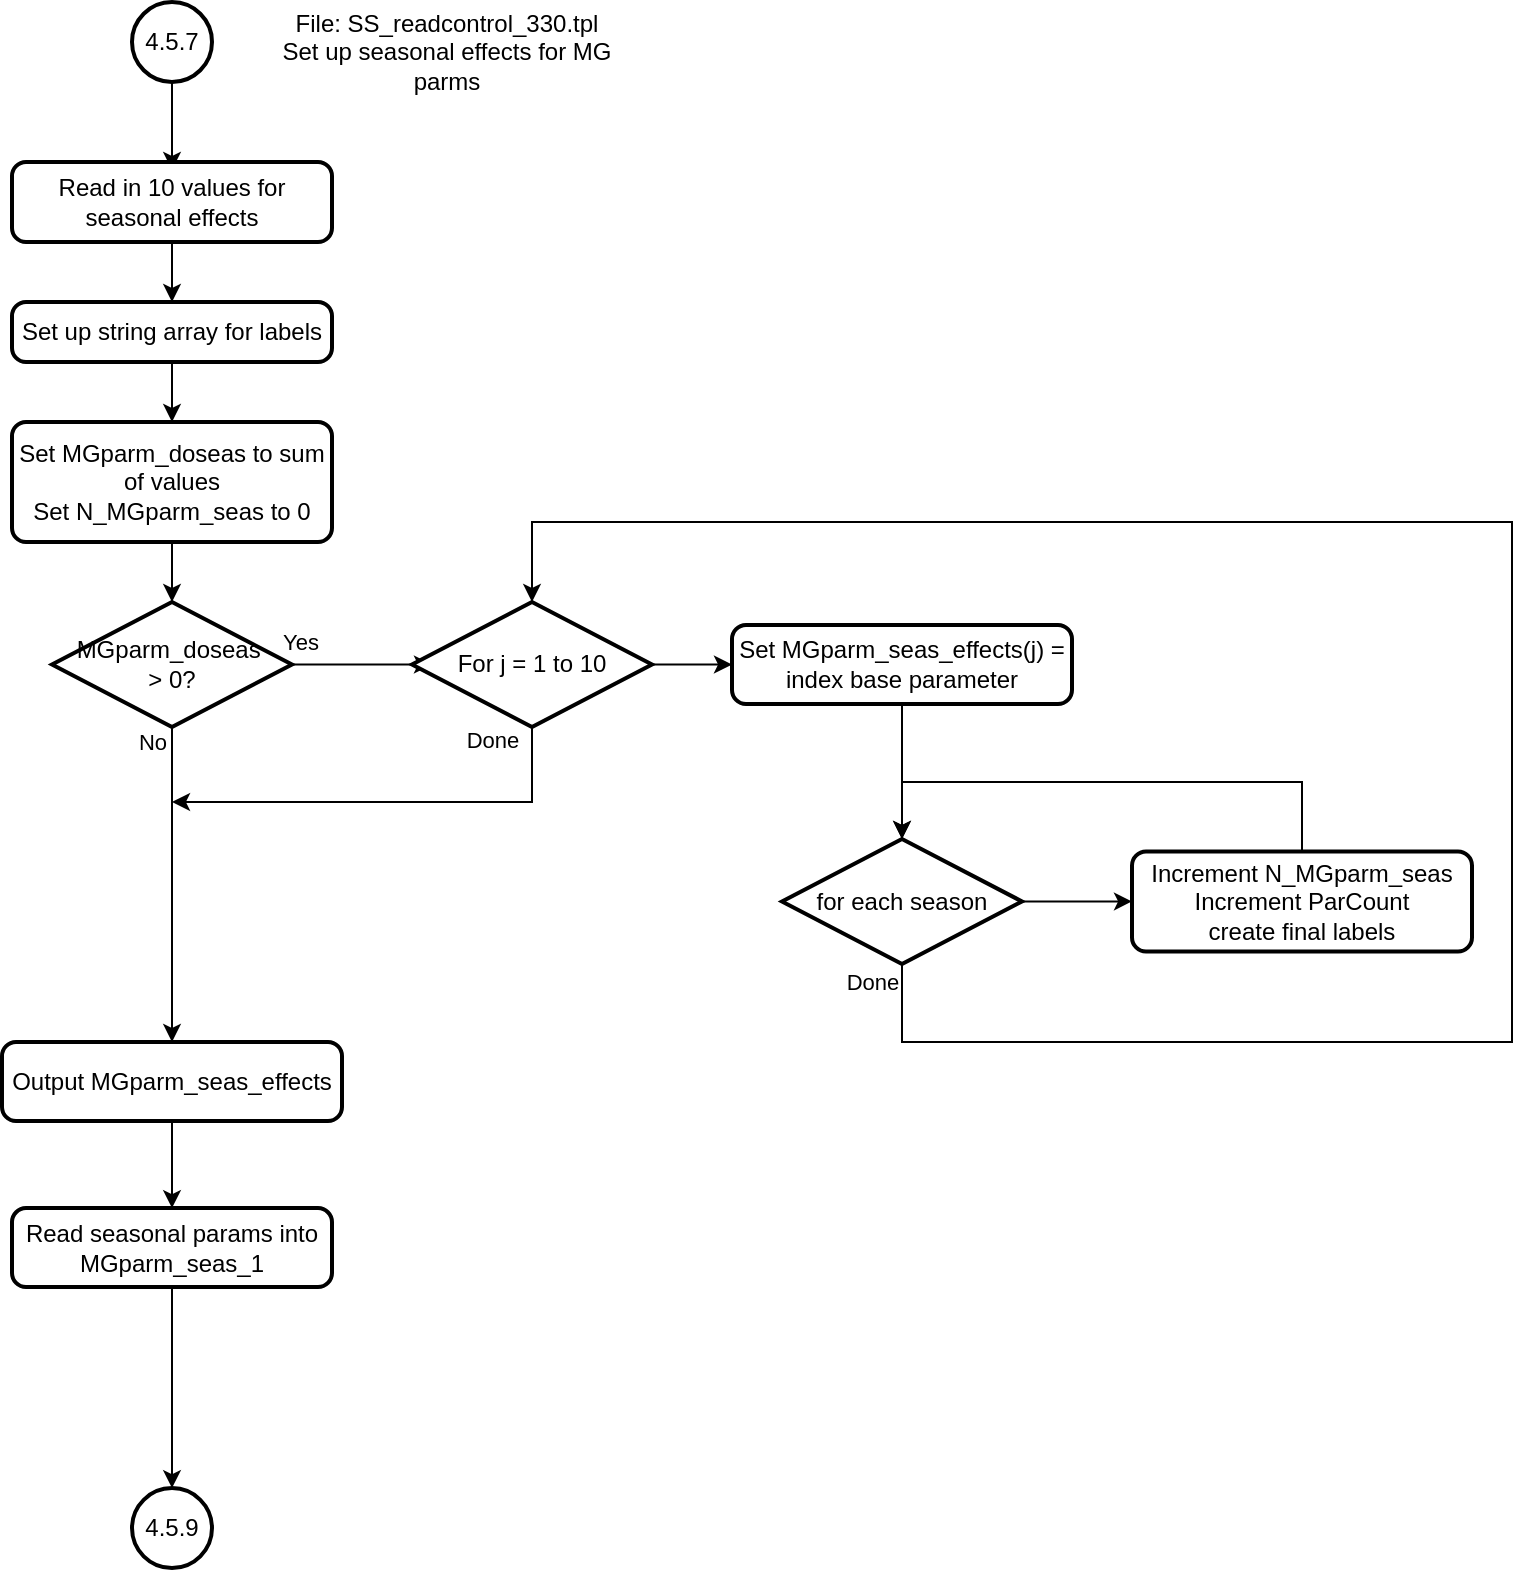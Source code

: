 <mxfile version="13.9.9" type="device"><diagram id="C5RBs43oDa-KdzZeNtuy" name="Page-1"><mxGraphModel dx="1086" dy="1835" grid="1" gridSize="10" guides="1" tooltips="1" connect="1" arrows="1" fold="1" page="1" pageScale="1" pageWidth="827" pageHeight="1169" math="0" shadow="0"><root><mxCell id="WIyWlLk6GJQsqaUBKTNV-0"/><mxCell id="WIyWlLk6GJQsqaUBKTNV-1" parent="WIyWlLk6GJQsqaUBKTNV-0"/><mxCell id="gBp-8HxVzQKSiaOTa8E5-0" style="edgeStyle=orthogonalEdgeStyle;rounded=0;orthogonalLoop=1;jettySize=auto;html=1;" parent="WIyWlLk6GJQsqaUBKTNV-1" source="gBp-8HxVzQKSiaOTa8E5-1" edge="1"><mxGeometry relative="1" as="geometry"><mxPoint x="120.0" y="-1006.03" as="targetPoint"/></mxGeometry></mxCell><mxCell id="gBp-8HxVzQKSiaOTa8E5-1" value="4.5.7" style="strokeWidth=2;html=1;shape=mxgraph.flowchart.start_2;whiteSpace=wrap;" parent="WIyWlLk6GJQsqaUBKTNV-1" vertex="1"><mxGeometry x="100" y="-1090" width="40" height="40" as="geometry"/></mxCell><mxCell id="gBp-8HxVzQKSiaOTa8E5-4" value="File: SS_readcontrol_330.tpl&lt;br&gt;Set up seasonal effects for MG parms" style="text;html=1;strokeColor=none;fillColor=none;align=center;verticalAlign=middle;whiteSpace=wrap;rounded=0;" parent="WIyWlLk6GJQsqaUBKTNV-1" vertex="1"><mxGeometry x="170" y="-1090" width="175" height="50" as="geometry"/></mxCell><mxCell id="MybNfHSkAghkiWJsfuUl-80" value="No" style="edgeStyle=orthogonalEdgeStyle;rounded=0;orthogonalLoop=1;jettySize=auto;html=1;" parent="WIyWlLk6GJQsqaUBKTNV-1" source="MybNfHSkAghkiWJsfuUl-81" target="MybNfHSkAghkiWJsfuUl-104" edge="1"><mxGeometry x="-0.91" y="-10" relative="1" as="geometry"><mxPoint x="110" y="-429.98" as="sourcePoint"/><mxPoint x="110" y="-330" as="targetPoint"/><mxPoint as="offset"/></mxGeometry></mxCell><mxCell id="MybNfHSkAghkiWJsfuUl-84" value="Yes" style="edgeStyle=orthogonalEdgeStyle;rounded=0;orthogonalLoop=1;jettySize=auto;html=1;" parent="WIyWlLk6GJQsqaUBKTNV-1" source="MybNfHSkAghkiWJsfuUl-81" edge="1"><mxGeometry x="-0.899" y="11" relative="1" as="geometry"><mxPoint x="250" y="-758.75" as="targetPoint"/><mxPoint as="offset"/></mxGeometry></mxCell><mxCell id="MybNfHSkAghkiWJsfuUl-81" value="MGparm_doseas&amp;nbsp;&lt;br&gt;&amp;gt; 0?" style="strokeWidth=2;html=1;shape=mxgraph.flowchart.decision;whiteSpace=wrap;" parent="WIyWlLk6GJQsqaUBKTNV-1" vertex="1"><mxGeometry x="60" y="-790" width="120" height="62.5" as="geometry"/></mxCell><mxCell id="MybNfHSkAghkiWJsfuUl-108" value="" style="edgeStyle=orthogonalEdgeStyle;rounded=0;orthogonalLoop=1;jettySize=auto;html=1;" parent="WIyWlLk6GJQsqaUBKTNV-1" source="MybNfHSkAghkiWJsfuUl-82" target="MybNfHSkAghkiWJsfuUl-106" edge="1"><mxGeometry relative="1" as="geometry"/></mxCell><mxCell id="MybNfHSkAghkiWJsfuUl-82" value="Read in 10 values for seasonal effects" style="rounded=1;whiteSpace=wrap;html=1;absoluteArcSize=1;arcSize=14;strokeWidth=2;" parent="WIyWlLk6GJQsqaUBKTNV-1" vertex="1"><mxGeometry x="40" y="-1010" width="160" height="40" as="geometry"/></mxCell><mxCell id="MybNfHSkAghkiWJsfuUl-115" style="edgeStyle=orthogonalEdgeStyle;rounded=0;orthogonalLoop=1;jettySize=auto;html=1;" parent="WIyWlLk6GJQsqaUBKTNV-1" source="MybNfHSkAghkiWJsfuUl-83" target="MybNfHSkAghkiWJsfuUl-95" edge="1"><mxGeometry relative="1" as="geometry"/></mxCell><mxCell id="MybNfHSkAghkiWJsfuUl-116" value="Done" style="edgeStyle=orthogonalEdgeStyle;rounded=0;orthogonalLoop=1;jettySize=auto;html=1;" parent="WIyWlLk6GJQsqaUBKTNV-1" source="MybNfHSkAghkiWJsfuUl-83" target="MybNfHSkAghkiWJsfuUl-96" edge="1"><mxGeometry x="-0.984" y="-15" relative="1" as="geometry"><Array as="points"><mxPoint x="485" y="-570"/><mxPoint x="790" y="-570"/><mxPoint x="790" y="-830"/><mxPoint x="300" y="-830"/></Array><mxPoint as="offset"/></mxGeometry></mxCell><mxCell id="MybNfHSkAghkiWJsfuUl-83" value="for each season" style="strokeWidth=2;html=1;shape=mxgraph.flowchart.decision;whiteSpace=wrap;" parent="WIyWlLk6GJQsqaUBKTNV-1" vertex="1"><mxGeometry x="425" y="-671.52" width="120" height="62.5" as="geometry"/></mxCell><mxCell id="MybNfHSkAghkiWJsfuUl-114" style="edgeStyle=orthogonalEdgeStyle;rounded=0;orthogonalLoop=1;jettySize=auto;html=1;entryX=0.5;entryY=0;entryDx=0;entryDy=0;entryPerimeter=0;" parent="WIyWlLk6GJQsqaUBKTNV-1" source="MybNfHSkAghkiWJsfuUl-85" target="MybNfHSkAghkiWJsfuUl-83" edge="1"><mxGeometry relative="1" as="geometry"/></mxCell><mxCell id="MybNfHSkAghkiWJsfuUl-85" value="Set MGparm_seas_effects(j) = index base parameter" style="rounded=1;whiteSpace=wrap;html=1;absoluteArcSize=1;arcSize=14;strokeWidth=2;" parent="WIyWlLk6GJQsqaUBKTNV-1" vertex="1"><mxGeometry x="400" y="-778.48" width="170" height="39.46" as="geometry"/></mxCell><mxCell id="MybNfHSkAghkiWJsfuUl-90" value="4.5.9" style="strokeWidth=2;html=1;shape=mxgraph.flowchart.start_2;whiteSpace=wrap;" parent="WIyWlLk6GJQsqaUBKTNV-1" vertex="1"><mxGeometry x="100" y="-346.94" width="40" height="40" as="geometry"/></mxCell><mxCell id="MybNfHSkAghkiWJsfuUl-117" style="edgeStyle=orthogonalEdgeStyle;rounded=0;orthogonalLoop=1;jettySize=auto;html=1;exitX=0.5;exitY=0;exitDx=0;exitDy=0;entryX=0.5;entryY=0;entryDx=0;entryDy=0;entryPerimeter=0;" parent="WIyWlLk6GJQsqaUBKTNV-1" source="MybNfHSkAghkiWJsfuUl-95" target="MybNfHSkAghkiWJsfuUl-83" edge="1"><mxGeometry relative="1" as="geometry"><mxPoint x="425" y="-430" as="targetPoint"/><Array as="points"><mxPoint x="685" y="-700"/><mxPoint x="485" y="-700"/></Array></mxGeometry></mxCell><mxCell id="MybNfHSkAghkiWJsfuUl-95" value="Increment N_MGparm_seas&lt;br&gt;Increment ParCount&lt;br&gt;create final labels" style="rounded=1;whiteSpace=wrap;html=1;absoluteArcSize=1;arcSize=14;strokeWidth=2;" parent="WIyWlLk6GJQsqaUBKTNV-1" vertex="1"><mxGeometry x="600" y="-665.27" width="170" height="50" as="geometry"/></mxCell><mxCell id="MybNfHSkAghkiWJsfuUl-98" value="Done" style="edgeStyle=orthogonalEdgeStyle;rounded=0;orthogonalLoop=1;jettySize=auto;html=1;" parent="WIyWlLk6GJQsqaUBKTNV-1" source="MybNfHSkAghkiWJsfuUl-96" edge="1"><mxGeometry x="-0.945" y="-20" relative="1" as="geometry"><mxPoint x="310.034" y="-727.5" as="sourcePoint"/><mxPoint x="120" y="-690" as="targetPoint"/><Array as="points"><mxPoint x="300" y="-690"/></Array><mxPoint as="offset"/></mxGeometry></mxCell><mxCell id="MybNfHSkAghkiWJsfuUl-119" style="edgeStyle=orthogonalEdgeStyle;rounded=0;orthogonalLoop=1;jettySize=auto;html=1;" parent="WIyWlLk6GJQsqaUBKTNV-1" source="MybNfHSkAghkiWJsfuUl-96" target="MybNfHSkAghkiWJsfuUl-85" edge="1"><mxGeometry relative="1" as="geometry"/></mxCell><mxCell id="MybNfHSkAghkiWJsfuUl-96" value="For j = 1 to 10" style="strokeWidth=2;html=1;shape=mxgraph.flowchart.decision;whiteSpace=wrap;" parent="WIyWlLk6GJQsqaUBKTNV-1" vertex="1"><mxGeometry x="240" y="-790" width="120" height="62.5" as="geometry"/></mxCell><mxCell id="MybNfHSkAghkiWJsfuUl-118" style="edgeStyle=orthogonalEdgeStyle;rounded=0;orthogonalLoop=1;jettySize=auto;html=1;" parent="WIyWlLk6GJQsqaUBKTNV-1" source="MybNfHSkAghkiWJsfuUl-104" target="MybNfHSkAghkiWJsfuUl-111" edge="1"><mxGeometry relative="1" as="geometry"/></mxCell><mxCell id="MybNfHSkAghkiWJsfuUl-104" value="Output MGparm_seas_effects" style="rounded=1;whiteSpace=wrap;html=1;absoluteArcSize=1;arcSize=14;strokeWidth=2;" parent="WIyWlLk6GJQsqaUBKTNV-1" vertex="1"><mxGeometry x="35" y="-570" width="170" height="39.46" as="geometry"/></mxCell><mxCell id="MybNfHSkAghkiWJsfuUl-109" style="edgeStyle=orthogonalEdgeStyle;rounded=0;orthogonalLoop=1;jettySize=auto;html=1;entryX=0.5;entryY=0;entryDx=0;entryDy=0;" parent="WIyWlLk6GJQsqaUBKTNV-1" source="MybNfHSkAghkiWJsfuUl-106" target="MybNfHSkAghkiWJsfuUl-107" edge="1"><mxGeometry relative="1" as="geometry"/></mxCell><mxCell id="MybNfHSkAghkiWJsfuUl-106" value="Set up string array for labels" style="rounded=1;whiteSpace=wrap;html=1;absoluteArcSize=1;arcSize=14;strokeWidth=2;" parent="WIyWlLk6GJQsqaUBKTNV-1" vertex="1"><mxGeometry x="40" y="-940" width="160" height="30" as="geometry"/></mxCell><mxCell id="MybNfHSkAghkiWJsfuUl-110" value="" style="edgeStyle=orthogonalEdgeStyle;rounded=0;orthogonalLoop=1;jettySize=auto;html=1;" parent="WIyWlLk6GJQsqaUBKTNV-1" source="MybNfHSkAghkiWJsfuUl-107" target="MybNfHSkAghkiWJsfuUl-81" edge="1"><mxGeometry relative="1" as="geometry"/></mxCell><mxCell id="MybNfHSkAghkiWJsfuUl-107" value="Set MGparm_doseas to sum of values&lt;br&gt;Set N_MGparm_seas to 0" style="rounded=1;whiteSpace=wrap;html=1;absoluteArcSize=1;arcSize=14;strokeWidth=2;" parent="WIyWlLk6GJQsqaUBKTNV-1" vertex="1"><mxGeometry x="40" y="-880" width="160" height="60" as="geometry"/></mxCell><mxCell id="MybNfHSkAghkiWJsfuUl-112" style="edgeStyle=orthogonalEdgeStyle;rounded=0;orthogonalLoop=1;jettySize=auto;html=1;" parent="WIyWlLk6GJQsqaUBKTNV-1" source="MybNfHSkAghkiWJsfuUl-111" target="MybNfHSkAghkiWJsfuUl-90" edge="1"><mxGeometry relative="1" as="geometry"/></mxCell><mxCell id="MybNfHSkAghkiWJsfuUl-111" value="Read seasonal params into MGparm_seas_1" style="rounded=1;whiteSpace=wrap;html=1;absoluteArcSize=1;arcSize=14;strokeWidth=2;" parent="WIyWlLk6GJQsqaUBKTNV-1" vertex="1"><mxGeometry x="40" y="-486.94" width="160" height="39.46" as="geometry"/></mxCell></root></mxGraphModel></diagram></mxfile>